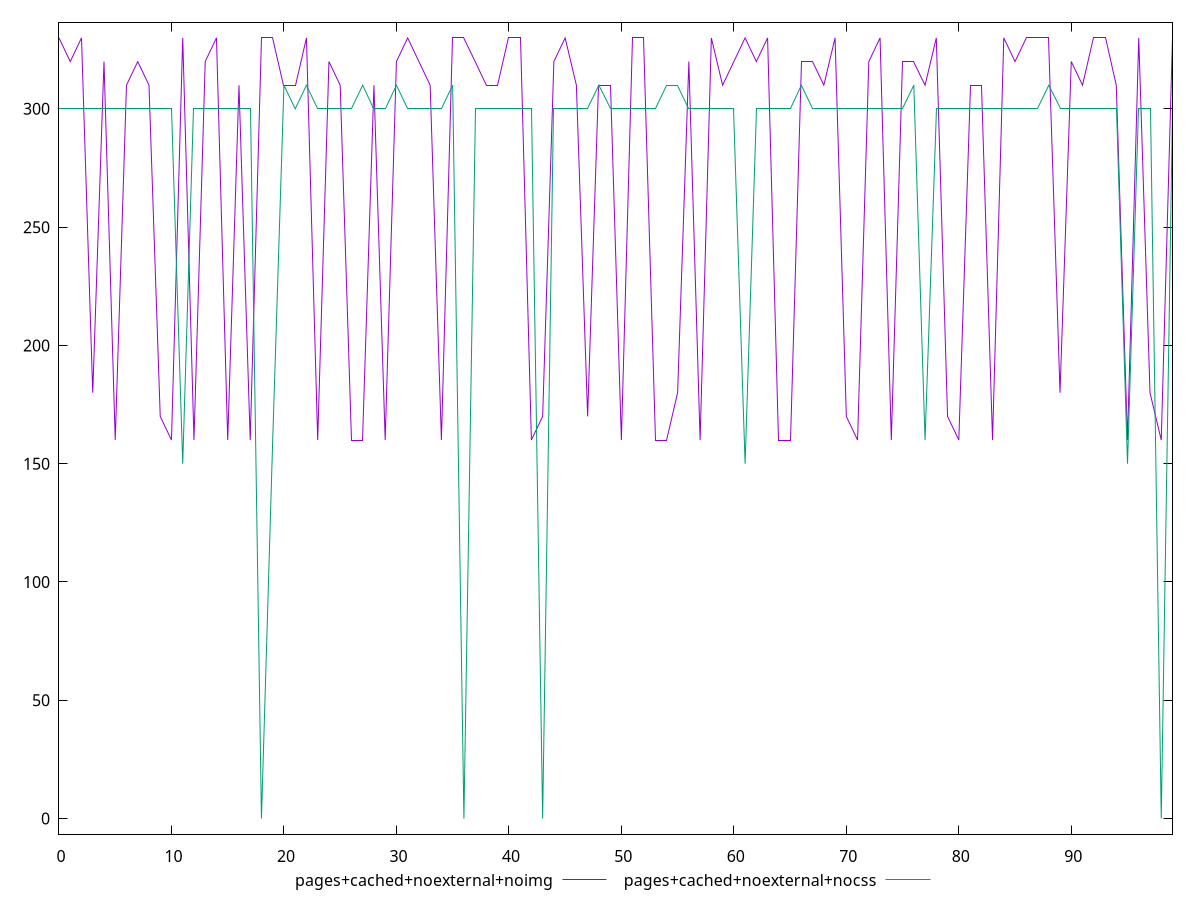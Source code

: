 reset

$pagesCachedNoexternalNoimg <<EOF
0 330
1 320
2 330
3 180
4 320
5 160
6 310
7 320
8 310
9 170
10 160
11 330
12 160
13 320
14 330
15 160
16 310
17 160
18 330
19 330
20 310
21 310
22 330
23 160
24 320
25 310
26 160
27 160
28 310
29 160
30 320
31 330
32 320
33 310
34 160
35 330
36 330
37 320
38 310
39 310
40 330
41 330
42 160
43 170
44 320
45 330
46 310
47 170
48 310
49 310
50 160
51 330
52 330
53 160
54 160
55 180
56 320
57 160
58 330
59 310
60 320
61 330
62 320
63 330
64 160
65 160
66 320
67 320
68 310
69 330
70 170
71 160
72 320
73 330
74 160
75 320
76 320
77 310
78 330
79 170
80 160
81 310
82 310
83 160
84 330
85 320
86 330
87 330
88 330
89 180
90 320
91 310
92 330
93 330
94 310
95 160
96 330
97 180
98 160
99 330
EOF

$pagesCachedNoexternalNocss <<EOF
0 300
1 300
2 300
3 300
4 300
5 300
6 300
7 300
8 300
9 300
10 300
11 150
12 300
13 300
14 300
15 300
16 300
17 300
18 0
19 160
20 310
21 300
22 310
23 300
24 300
25 300
26 300
27 310
28 300
29 300
30 310
31 300
32 300
33 300
34 300
35 310
36 0
37 300
38 300
39 300
40 300
41 300
42 300
43 0
44 300
45 300
46 300
47 300
48 310
49 300
50 300
51 300
52 300
53 300
54 310
55 310
56 300
57 300
58 300
59 300
60 300
61 150
62 300
63 300
64 300
65 300
66 310
67 300
68 300
69 300
70 300
71 300
72 300
73 300
74 300
75 300
76 310
77 160
78 300
79 300
80 300
81 300
82 300
83 300
84 300
85 300
86 300
87 300
88 310
89 300
90 300
91 300
92 300
93 300
94 300
95 150
96 300
97 300
98 0
99 300
EOF

set key outside below
set xrange [0:99]
set yrange [-6.6000000000000005:336.6]
set trange [-6.6000000000000005:336.6]
set terminal svg size 640, 500 enhanced background rgb 'white'
set output "report_00007_2020-12-11T15:55:29.892Z/uses-http2/comparison/line/8_vs_9.svg"

plot $pagesCachedNoexternalNoimg title "pages+cached+noexternal+noimg" with line, \
     $pagesCachedNoexternalNocss title "pages+cached+noexternal+nocss" with line

reset

